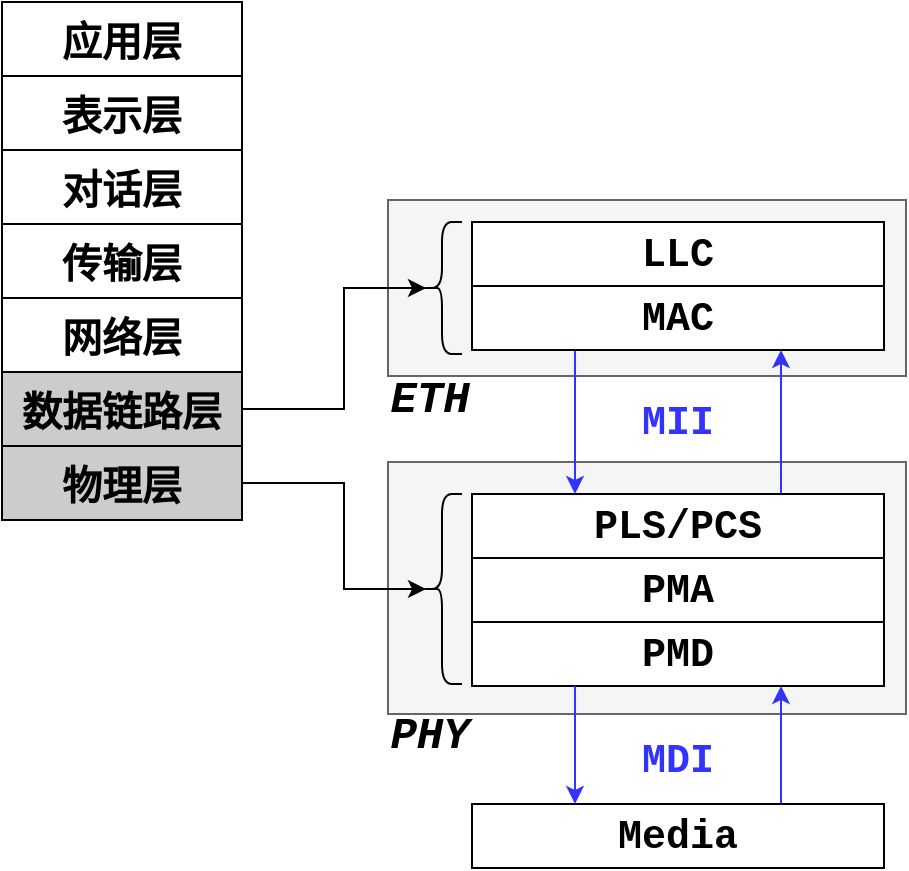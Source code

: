 <mxfile version="20.2.3" type="device"><diagram id="bztaBJ9XPe4ci4SUtWtI" name="第 1 页"><mxGraphModel dx="760" dy="307" grid="0" gridSize="10" guides="1" tooltips="1" connect="1" arrows="1" fold="1" page="0" pageScale="1" pageWidth="827" pageHeight="1169" math="0" shadow="0"><root><mxCell id="0"/><mxCell id="1" parent="0"/><mxCell id="PU7mDyu0IL9yen3JKNyl-28" value="" style="rounded=0;whiteSpace=wrap;html=1;fontFamily=Courier New;strokeColor=#666666;fillColor=#f5f5f5;fontColor=#333333;" vertex="1" parent="1"><mxGeometry x="545" y="591" width="259" height="88" as="geometry"/></mxCell><mxCell id="PU7mDyu0IL9yen3JKNyl-27" value="" style="rounded=0;whiteSpace=wrap;html=1;fontFamily=Courier New;strokeColor=#666666;fillColor=#f5f5f5;fontColor=#333333;" vertex="1" parent="1"><mxGeometry x="545" y="722" width="259" height="126" as="geometry"/></mxCell><mxCell id="PU7mDyu0IL9yen3JKNyl-1" value="&lt;font face=&quot;Georgia&quot; size=&quot;1&quot;&gt;&lt;b style=&quot;font-size: 20px;&quot;&gt;应用层&lt;/b&gt;&lt;/font&gt;" style="rounded=0;whiteSpace=wrap;html=1;" vertex="1" parent="1"><mxGeometry x="352" y="492" width="120" height="37" as="geometry"/></mxCell><mxCell id="PU7mDyu0IL9yen3JKNyl-3" value="&lt;font face=&quot;Georgia&quot; size=&quot;1&quot;&gt;&lt;b style=&quot;font-size: 20px;&quot;&gt;表示层&lt;/b&gt;&lt;/font&gt;" style="rounded=0;whiteSpace=wrap;html=1;" vertex="1" parent="1"><mxGeometry x="352" y="529" width="120" height="37" as="geometry"/></mxCell><mxCell id="PU7mDyu0IL9yen3JKNyl-4" value="&lt;font face=&quot;Georgia&quot; size=&quot;1&quot;&gt;&lt;b style=&quot;font-size: 20px;&quot;&gt;对话层&lt;/b&gt;&lt;/font&gt;" style="rounded=0;whiteSpace=wrap;html=1;" vertex="1" parent="1"><mxGeometry x="352" y="566" width="120" height="37" as="geometry"/></mxCell><mxCell id="PU7mDyu0IL9yen3JKNyl-5" value="&lt;font face=&quot;Georgia&quot; size=&quot;1&quot;&gt;&lt;b style=&quot;font-size: 20px;&quot;&gt;传输层&lt;/b&gt;&lt;/font&gt;" style="rounded=0;whiteSpace=wrap;html=1;" vertex="1" parent="1"><mxGeometry x="352" y="603" width="120" height="37" as="geometry"/></mxCell><mxCell id="PU7mDyu0IL9yen3JKNyl-6" value="&lt;font face=&quot;Georgia&quot; size=&quot;1&quot;&gt;&lt;b style=&quot;font-size: 20px;&quot;&gt;网络层&lt;/b&gt;&lt;/font&gt;" style="rounded=0;whiteSpace=wrap;html=1;" vertex="1" parent="1"><mxGeometry x="352" y="640" width="120" height="37" as="geometry"/></mxCell><mxCell id="PU7mDyu0IL9yen3JKNyl-7" value="&lt;font face=&quot;Georgia&quot; size=&quot;1&quot;&gt;&lt;b style=&quot;font-size: 20px;&quot;&gt;数据链路层&lt;/b&gt;&lt;/font&gt;" style="rounded=0;whiteSpace=wrap;html=1;fillColor=#CCCCCC;" vertex="1" parent="1"><mxGeometry x="352" y="677" width="120" height="37" as="geometry"/></mxCell><mxCell id="PU7mDyu0IL9yen3JKNyl-8" value="&lt;font face=&quot;Georgia&quot; size=&quot;1&quot;&gt;&lt;b style=&quot;font-size: 20px;&quot;&gt;物理层&lt;/b&gt;&lt;/font&gt;" style="rounded=0;whiteSpace=wrap;html=1;fillColor=#CCCCCC;" vertex="1" parent="1"><mxGeometry x="352" y="714" width="120" height="37" as="geometry"/></mxCell><mxCell id="PU7mDyu0IL9yen3JKNyl-9" value="&lt;font size=&quot;1&quot;&gt;&lt;b style=&quot;font-size: 20px;&quot;&gt;LLC&lt;/b&gt;&lt;/font&gt;" style="rounded=0;whiteSpace=wrap;html=1;fontFamily=Courier New;" vertex="1" parent="1"><mxGeometry x="587" y="602" width="206" height="32" as="geometry"/></mxCell><mxCell id="PU7mDyu0IL9yen3JKNyl-18" style="edgeStyle=orthogonalEdgeStyle;rounded=0;orthogonalLoop=1;jettySize=auto;html=1;entryX=0.25;entryY=0;entryDx=0;entryDy=0;fontFamily=Courier New;fontSize=20;exitX=0.25;exitY=1;exitDx=0;exitDy=0;strokeColor=#3333FF;" edge="1" parent="1" source="PU7mDyu0IL9yen3JKNyl-10" target="PU7mDyu0IL9yen3JKNyl-13"><mxGeometry relative="1" as="geometry"/></mxCell><mxCell id="PU7mDyu0IL9yen3JKNyl-10" value="&lt;font&gt;&lt;span style=&quot;font-size: 20px;&quot;&gt;&lt;b&gt;MAC&lt;/b&gt;&lt;/span&gt;&lt;/font&gt;" style="rounded=0;whiteSpace=wrap;html=1;fontFamily=Courier New;" vertex="1" parent="1"><mxGeometry x="587" y="634" width="206" height="32" as="geometry"/></mxCell><mxCell id="PU7mDyu0IL9yen3JKNyl-11" value="" style="shape=curlyBracket;whiteSpace=wrap;html=1;rounded=1;fontFamily=Georgia;fontSize=20;" vertex="1" parent="1"><mxGeometry x="562" y="602" width="20" height="66" as="geometry"/></mxCell><mxCell id="PU7mDyu0IL9yen3JKNyl-12" value="" style="endArrow=classic;html=1;rounded=0;fontFamily=Georgia;fontSize=20;exitX=1;exitY=0.5;exitDx=0;exitDy=0;edgeStyle=orthogonalEdgeStyle;entryX=0.1;entryY=0.5;entryDx=0;entryDy=0;entryPerimeter=0;" edge="1" parent="1" source="PU7mDyu0IL9yen3JKNyl-7" target="PU7mDyu0IL9yen3JKNyl-11"><mxGeometry width="50" height="50" relative="1" as="geometry"><mxPoint x="387" y="518" as="sourcePoint"/><mxPoint x="437" y="468" as="targetPoint"/><Array as="points"><mxPoint x="523" y="696"/><mxPoint x="523" y="635"/></Array></mxGeometry></mxCell><mxCell id="PU7mDyu0IL9yen3JKNyl-19" style="edgeStyle=orthogonalEdgeStyle;rounded=0;orthogonalLoop=1;jettySize=auto;html=1;entryX=0.75;entryY=1;entryDx=0;entryDy=0;fontFamily=Courier New;fontSize=20;exitX=0.75;exitY=0;exitDx=0;exitDy=0;strokeColor=#3333FF;" edge="1" parent="1" source="PU7mDyu0IL9yen3JKNyl-13" target="PU7mDyu0IL9yen3JKNyl-10"><mxGeometry relative="1" as="geometry"/></mxCell><mxCell id="PU7mDyu0IL9yen3JKNyl-13" value="&lt;font&gt;&lt;span style=&quot;font-size: 20px;&quot;&gt;&lt;b&gt;PLS/PCS&lt;/b&gt;&lt;/span&gt;&lt;/font&gt;" style="rounded=0;whiteSpace=wrap;html=1;fontFamily=Courier New;" vertex="1" parent="1"><mxGeometry x="587" y="738" width="206" height="32" as="geometry"/></mxCell><mxCell id="PU7mDyu0IL9yen3JKNyl-14" value="&lt;font&gt;&lt;span style=&quot;font-size: 20px;&quot;&gt;&lt;b&gt;PMA&lt;/b&gt;&lt;/span&gt;&lt;/font&gt;" style="rounded=0;whiteSpace=wrap;html=1;fontFamily=Courier New;" vertex="1" parent="1"><mxGeometry x="587" y="770" width="206" height="32" as="geometry"/></mxCell><mxCell id="PU7mDyu0IL9yen3JKNyl-15" value="&lt;font&gt;&lt;span style=&quot;font-size: 20px;&quot;&gt;&lt;b&gt;PMD&lt;/b&gt;&lt;/span&gt;&lt;/font&gt;" style="rounded=0;whiteSpace=wrap;html=1;fontFamily=Courier New;" vertex="1" parent="1"><mxGeometry x="587" y="802" width="206" height="32" as="geometry"/></mxCell><mxCell id="PU7mDyu0IL9yen3JKNyl-16" value="" style="shape=curlyBracket;whiteSpace=wrap;html=1;rounded=1;fontFamily=Georgia;fontSize=20;" vertex="1" parent="1"><mxGeometry x="562" y="738" width="20" height="95" as="geometry"/></mxCell><mxCell id="PU7mDyu0IL9yen3JKNyl-17" value="" style="endArrow=classic;html=1;rounded=0;fontFamily=Georgia;fontSize=20;exitX=1;exitY=0.5;exitDx=0;exitDy=0;edgeStyle=orthogonalEdgeStyle;entryX=0.1;entryY=0.5;entryDx=0;entryDy=0;entryPerimeter=0;" edge="1" parent="1" source="PU7mDyu0IL9yen3JKNyl-8" target="PU7mDyu0IL9yen3JKNyl-16"><mxGeometry width="50" height="50" relative="1" as="geometry"><mxPoint x="482" y="705.5" as="sourcePoint"/><mxPoint x="574" y="645" as="targetPoint"/><Array as="points"><mxPoint x="523" y="733"/><mxPoint x="523" y="786"/></Array></mxGeometry></mxCell><mxCell id="PU7mDyu0IL9yen3JKNyl-20" value="&lt;b&gt;MII&lt;/b&gt;" style="text;html=1;strokeColor=none;fillColor=none;align=center;verticalAlign=middle;whiteSpace=wrap;rounded=0;fontFamily=Courier New;fontSize=20;fontColor=#3333FF;" vertex="1" parent="1"><mxGeometry x="660" y="687" width="60" height="30" as="geometry"/></mxCell><mxCell id="PU7mDyu0IL9yen3JKNyl-22" style="edgeStyle=orthogonalEdgeStyle;rounded=0;orthogonalLoop=1;jettySize=auto;html=1;entryX=0.75;entryY=1;entryDx=0;entryDy=0;fontFamily=Courier New;fontSize=20;exitX=0.75;exitY=0;exitDx=0;exitDy=0;strokeColor=#3333FF;" edge="1" parent="1" source="PU7mDyu0IL9yen3JKNyl-21" target="PU7mDyu0IL9yen3JKNyl-15"><mxGeometry relative="1" as="geometry"/></mxCell><mxCell id="PU7mDyu0IL9yen3JKNyl-21" value="&lt;font&gt;&lt;span style=&quot;font-size: 20px;&quot;&gt;&lt;b&gt;Media&lt;/b&gt;&lt;/span&gt;&lt;/font&gt;" style="rounded=0;whiteSpace=wrap;html=1;fontFamily=Courier New;" vertex="1" parent="1"><mxGeometry x="587" y="893" width="206" height="32" as="geometry"/></mxCell><mxCell id="PU7mDyu0IL9yen3JKNyl-23" style="edgeStyle=orthogonalEdgeStyle;rounded=0;orthogonalLoop=1;jettySize=auto;html=1;entryX=0.25;entryY=0;entryDx=0;entryDy=0;fontFamily=Courier New;fontSize=20;exitX=0.25;exitY=1;exitDx=0;exitDy=0;strokeColor=#3333FF;" edge="1" parent="1" source="PU7mDyu0IL9yen3JKNyl-15" target="PU7mDyu0IL9yen3JKNyl-21"><mxGeometry relative="1" as="geometry"><mxPoint x="751.5" y="882" as="sourcePoint"/><mxPoint x="751.5" y="844" as="targetPoint"/></mxGeometry></mxCell><mxCell id="PU7mDyu0IL9yen3JKNyl-24" value="&lt;b&gt;MDI&lt;/b&gt;" style="text;html=1;strokeColor=none;fillColor=none;align=center;verticalAlign=middle;whiteSpace=wrap;rounded=0;fontFamily=Courier New;fontSize=20;fontColor=#3333FF;" vertex="1" parent="1"><mxGeometry x="660" y="856" width="60" height="30" as="geometry"/></mxCell><mxCell id="PU7mDyu0IL9yen3JKNyl-25" value="&lt;font style=&quot;font-size: 22px;&quot;&gt;&lt;i&gt;ETH&lt;/i&gt;&lt;/font&gt;" style="text;html=1;strokeColor=none;fillColor=none;align=center;verticalAlign=middle;whiteSpace=wrap;rounded=0;fontFamily=Courier New;fontSize=20;fontColor=#000000;fontStyle=1" vertex="1" parent="1"><mxGeometry x="536" y="677" width="60" height="30" as="geometry"/></mxCell><mxCell id="PU7mDyu0IL9yen3JKNyl-26" value="&lt;font style=&quot;font-size: 22px;&quot;&gt;&lt;i&gt;PHY&lt;/i&gt;&lt;/font&gt;" style="text;html=1;strokeColor=none;fillColor=none;align=center;verticalAlign=middle;whiteSpace=wrap;rounded=0;fontFamily=Courier New;fontSize=20;fontColor=#000000;fontStyle=1" vertex="1" parent="1"><mxGeometry x="536" y="845" width="60" height="30" as="geometry"/></mxCell></root></mxGraphModel></diagram></mxfile>
